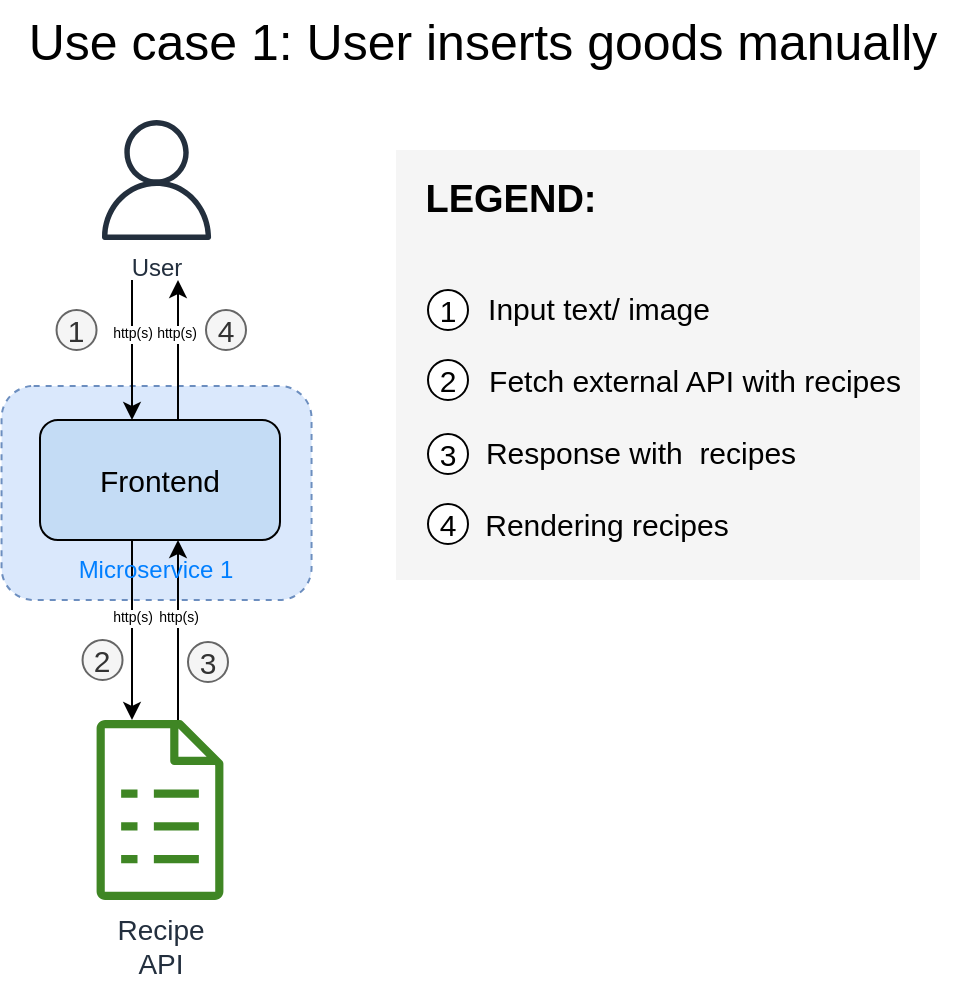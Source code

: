 <mxfile version="20.4.1" type="device" pages="2"><diagram id="aDrHlW_02FrxS-Ng3bRj" name="UC-1"><mxGraphModel dx="1234" dy="755" grid="1" gridSize="10" guides="1" tooltips="1" connect="1" arrows="1" fold="1" page="1" pageScale="1" pageWidth="827" pageHeight="1169" math="0" shadow="0"><root><mxCell id="0"/><mxCell id="1" parent="0"/><mxCell id="93Vuglf247oc-8GvQChX-120" value="" style="rounded=0;whiteSpace=wrap;html=1;fontSize=19;fillColor=#f5f5f5;fontColor=#333333;strokeColor=none;" vertex="1" parent="1"><mxGeometry x="318" y="125" width="262" height="215" as="geometry"/></mxCell><mxCell id="93Vuglf247oc-8GvQChX-113" value="" style="rounded=1;whiteSpace=wrap;html=1;fontSize=7;dashed=1;fillColor=#dae8fc;strokeColor=#6c8ebf;" vertex="1" parent="1"><mxGeometry x="120.77" y="243" width="155" height="107" as="geometry"/></mxCell><mxCell id="93Vuglf247oc-8GvQChX-4" value="&lt;font style=&quot;font-size: 14px;&quot;&gt;Recipe&lt;br&gt;API&lt;/font&gt;" style="sketch=0;outlineConnect=0;fontColor=#232F3E;gradientColor=none;fillColor=#3F8624;strokeColor=none;dashed=0;verticalLabelPosition=bottom;verticalAlign=top;align=center;html=1;fontSize=12;fontStyle=0;aspect=fixed;pointerEvents=1;shape=mxgraph.aws4.iot_greengrass_recipe;" vertex="1" parent="1"><mxGeometry x="168.27" y="410" width="63.46" height="90" as="geometry"/></mxCell><mxCell id="93Vuglf247oc-8GvQChX-21" style="edgeStyle=orthogonalEdgeStyle;rounded=0;orthogonalLoop=1;jettySize=auto;html=1;fontSize=15;startArrow=none;startFill=0;endArrow=classic;endFill=1;" edge="1" parent="1"><mxGeometry relative="1" as="geometry"><mxPoint x="186" y="320" as="sourcePoint"/><mxPoint x="186" y="410" as="targetPoint"/></mxGeometry></mxCell><mxCell id="93Vuglf247oc-8GvQChX-118" value="http(s)" style="edgeLabel;html=1;align=center;verticalAlign=middle;resizable=0;points=[];fontSize=7;fontColor=#000000;" vertex="1" connectable="0" parent="93Vuglf247oc-8GvQChX-21"><mxGeometry x="-0.132" relative="1" as="geometry"><mxPoint as="offset"/></mxGeometry></mxCell><mxCell id="93Vuglf247oc-8GvQChX-22" style="edgeStyle=orthogonalEdgeStyle;rounded=0;orthogonalLoop=1;jettySize=auto;html=1;fontSize=15;startArrow=classic;startFill=1;endArrow=none;endFill=0;" edge="1" parent="1"><mxGeometry relative="1" as="geometry"><mxPoint x="209" y="320" as="sourcePoint"/><mxPoint x="209" y="410" as="targetPoint"/></mxGeometry></mxCell><mxCell id="93Vuglf247oc-8GvQChX-119" value="http(s)" style="edgeLabel;html=1;align=center;verticalAlign=middle;resizable=0;points=[];fontSize=7;fontColor=#000000;" vertex="1" connectable="0" parent="93Vuglf247oc-8GvQChX-22"><mxGeometry x="-0.132" relative="1" as="geometry"><mxPoint as="offset"/></mxGeometry></mxCell><mxCell id="93Vuglf247oc-8GvQChX-26" style="edgeStyle=orthogonalEdgeStyle;rounded=0;orthogonalLoop=1;jettySize=auto;html=1;fontSize=15;startArrow=classic;startFill=1;endArrow=none;endFill=0;" edge="1" parent="1"><mxGeometry relative="1" as="geometry"><mxPoint x="186" y="190" as="targetPoint"/><mxPoint x="186" y="260" as="sourcePoint"/></mxGeometry></mxCell><mxCell id="93Vuglf247oc-8GvQChX-116" value="http(s)" style="edgeLabel;html=1;align=center;verticalAlign=middle;resizable=0;points=[];fontSize=7;fontColor=#000000;" vertex="1" connectable="0" parent="93Vuglf247oc-8GvQChX-26"><mxGeometry x="0.225" relative="1" as="geometry"><mxPoint as="offset"/></mxGeometry></mxCell><mxCell id="93Vuglf247oc-8GvQChX-5" value="&lt;font style=&quot;font-size: 15px;&quot;&gt;Frontend&lt;/font&gt;" style="rounded=1;whiteSpace=wrap;html=1;fillColor=#C4DCF5;" vertex="1" parent="1"><mxGeometry x="140" y="260" width="120" height="60" as="geometry"/></mxCell><mxCell id="93Vuglf247oc-8GvQChX-13" value="User" style="sketch=0;outlineConnect=0;fontColor=#232F3E;gradientColor=none;fillColor=#232F3D;strokeColor=none;dashed=0;verticalLabelPosition=bottom;verticalAlign=top;align=center;html=1;fontSize=12;fontStyle=0;aspect=fixed;pointerEvents=1;shape=mxgraph.aws4.user;" vertex="1" parent="1"><mxGeometry x="168.27" y="110" width="60" height="60" as="geometry"/></mxCell><mxCell id="93Vuglf247oc-8GvQChX-27" style="edgeStyle=orthogonalEdgeStyle;rounded=0;orthogonalLoop=1;jettySize=auto;html=1;fontSize=15;startArrow=none;startFill=0;endArrow=classic;endFill=1;" edge="1" parent="1"><mxGeometry relative="1" as="geometry"><mxPoint x="209" y="190" as="targetPoint"/><mxPoint x="209" y="260" as="sourcePoint"/></mxGeometry></mxCell><mxCell id="93Vuglf247oc-8GvQChX-117" value="http(s)" style="edgeLabel;html=1;align=center;verticalAlign=middle;resizable=0;points=[];fontSize=7;fontColor=#000000;" vertex="1" connectable="0" parent="93Vuglf247oc-8GvQChX-27"><mxGeometry x="0.292" y="1" relative="1" as="geometry"><mxPoint y="2" as="offset"/></mxGeometry></mxCell><mxCell id="93Vuglf247oc-8GvQChX-32" value="Input text/ image" style="text;html=1;align=center;verticalAlign=middle;resizable=0;points=[];autosize=1;strokeColor=none;fillColor=none;fontSize=15;" vertex="1" parent="1"><mxGeometry x="354" y="189" width="130" height="30" as="geometry"/></mxCell><mxCell id="93Vuglf247oc-8GvQChX-34" value="Response with &amp;nbsp;recipes" style="text;html=1;align=center;verticalAlign=middle;resizable=0;points=[];autosize=1;strokeColor=none;fillColor=none;fontSize=15;" vertex="1" parent="1"><mxGeometry x="350" y="261" width="180" height="30" as="geometry"/></mxCell><mxCell id="93Vuglf247oc-8GvQChX-35" value="1" style="ellipse;whiteSpace=wrap;html=1;aspect=fixed;fontSize=15;" vertex="1" parent="1"><mxGeometry x="334" y="195" width="20" height="20" as="geometry"/></mxCell><mxCell id="93Vuglf247oc-8GvQChX-39" value="3" style="ellipse;whiteSpace=wrap;html=1;aspect=fixed;fontSize=15;" vertex="1" parent="1"><mxGeometry x="334" y="267" width="20" height="20" as="geometry"/></mxCell><mxCell id="93Vuglf247oc-8GvQChX-42" value="2" style="ellipse;whiteSpace=wrap;html=1;aspect=fixed;fontSize=15;" vertex="1" parent="1"><mxGeometry x="334" y="230" width="20" height="20" as="geometry"/></mxCell><mxCell id="93Vuglf247oc-8GvQChX-43" value="Fetch external API with recipes" style="text;html=1;align=center;verticalAlign=middle;resizable=0;points=[];autosize=1;strokeColor=none;fillColor=none;fontSize=15;" vertex="1" parent="1"><mxGeometry x="352" y="225" width="230" height="30" as="geometry"/></mxCell><mxCell id="93Vuglf247oc-8GvQChX-44" value="1" style="ellipse;whiteSpace=wrap;html=1;aspect=fixed;fontSize=15;fillColor=#f5f5f5;fontColor=#333333;strokeColor=#666666;" vertex="1" parent="1"><mxGeometry x="148.27" y="205" width="20" height="20" as="geometry"/></mxCell><mxCell id="93Vuglf247oc-8GvQChX-45" value="2" style="ellipse;whiteSpace=wrap;html=1;aspect=fixed;fontSize=15;fillColor=#f5f5f5;fontColor=#333333;strokeColor=#666666;" vertex="1" parent="1"><mxGeometry x="161.27" y="370" width="20" height="20" as="geometry"/></mxCell><mxCell id="93Vuglf247oc-8GvQChX-46" value="3" style="ellipse;whiteSpace=wrap;html=1;aspect=fixed;fontSize=15;fillColor=#f5f5f5;fontColor=#333333;strokeColor=#666666;" vertex="1" parent="1"><mxGeometry x="214" y="371" width="20" height="20" as="geometry"/></mxCell><mxCell id="93Vuglf247oc-8GvQChX-47" value="4" style="ellipse;whiteSpace=wrap;html=1;aspect=fixed;fontSize=15;fillColor=#f5f5f5;fontColor=#333333;strokeColor=#666666;" vertex="1" parent="1"><mxGeometry x="223" y="205" width="20" height="20" as="geometry"/></mxCell><mxCell id="93Vuglf247oc-8GvQChX-48" value="Rendering recipes" style="text;html=1;align=center;verticalAlign=middle;resizable=0;points=[];autosize=1;strokeColor=none;fillColor=none;fontSize=15;" vertex="1" parent="1"><mxGeometry x="348" y="297" width="150" height="30" as="geometry"/></mxCell><mxCell id="93Vuglf247oc-8GvQChX-49" value="4" style="ellipse;whiteSpace=wrap;html=1;aspect=fixed;fontSize=15;" vertex="1" parent="1"><mxGeometry x="334" y="302" width="20" height="20" as="geometry"/></mxCell><mxCell id="93Vuglf247oc-8GvQChX-95" value="&lt;font style=&quot;font-size: 25px;&quot;&gt;Use case 1: User inserts goods manually&lt;/font&gt;" style="text;html=1;align=center;verticalAlign=middle;resizable=0;points=[];autosize=1;strokeColor=none;fillColor=none;fontSize=19;" vertex="1" parent="1"><mxGeometry x="120.77" y="50" width="480" height="40" as="geometry"/></mxCell><mxCell id="93Vuglf247oc-8GvQChX-112" value="&lt;font style=&quot;font-size: 19px;&quot;&gt;LEGEND:&lt;/font&gt;" style="text;html=1;align=center;verticalAlign=middle;resizable=0;points=[];autosize=1;strokeColor=none;fillColor=none;fontSize=15;fontStyle=1" vertex="1" parent="1"><mxGeometry x="320" y="130" width="110" height="40" as="geometry"/></mxCell><mxCell id="93Vuglf247oc-8GvQChX-114" value="&lt;font color=&quot;#007fff&quot; style=&quot;font-size: 12px;&quot;&gt;Microservice 1&lt;/font&gt;" style="text;html=1;strokeColor=none;fillColor=none;align=center;verticalAlign=middle;whiteSpace=wrap;rounded=0;dashed=1;fontSize=7;" vertex="1" parent="1"><mxGeometry x="143.27" y="325" width="110" height="19" as="geometry"/></mxCell></root></mxGraphModel></diagram><diagram id="X2P7GheiPpM2PvY5d_YM" name="UC-2"><mxGraphModel dx="1234" dy="755" grid="1" gridSize="10" guides="1" tooltips="1" connect="1" arrows="1" fold="1" page="1" pageScale="1" pageWidth="827" pageHeight="1169" math="0" shadow="0"><root><mxCell id="0"/><mxCell id="1" parent="0"/><mxCell id="MWwqD9Ycv43Q1PBvJMtk-1" value="" style="rounded=1;whiteSpace=wrap;html=1;fontSize=7;dashed=1;fillColor=#fff2cc;strokeColor=#d6b656;" vertex="1" parent="1"><mxGeometry x="352.5" y="653" width="155" height="107" as="geometry"/></mxCell><mxCell id="MWwqD9Ycv43Q1PBvJMtk-2" value="" style="rounded=1;whiteSpace=wrap;html=1;fontSize=7;dashed=1;fillColor=#d5e8d4;strokeColor=#82b366;" vertex="1" parent="1"><mxGeometry x="352.5" y="803" width="155" height="107" as="geometry"/></mxCell><mxCell id="MWwqD9Ycv43Q1PBvJMtk-3" value="" style="rounded=1;whiteSpace=wrap;html=1;fontSize=7;dashed=1;fillColor=#dae8fc;strokeColor=#6c8ebf;" vertex="1" parent="1"><mxGeometry x="122.5" y="803" width="155" height="107" as="geometry"/></mxCell><mxCell id="MWwqD9Ycv43Q1PBvJMtk-4" value="" style="rounded=0;whiteSpace=wrap;html=1;fontSize=19;fillColor=#f5f5f5;fontColor=#333333;strokeColor=none;" vertex="1" parent="1"><mxGeometry x="545" y="658" width="385" height="330" as="geometry"/></mxCell><mxCell id="MWwqD9Ycv43Q1PBvJMtk-5" value="&lt;font style=&quot;font-size: 14px;&quot;&gt;Recipe&lt;br&gt;API&lt;/font&gt;" style="sketch=0;outlineConnect=0;fontColor=#232F3E;gradientColor=none;fillColor=#3F8624;strokeColor=none;dashed=0;verticalLabelPosition=bottom;verticalAlign=top;align=center;html=1;fontSize=12;fontStyle=0;aspect=fixed;pointerEvents=1;shape=mxgraph.aws4.iot_greengrass_recipe;" vertex="1" parent="1"><mxGeometry x="403.27" y="970" width="63.46" height="90" as="geometry"/></mxCell><mxCell id="MWwqD9Ycv43Q1PBvJMtk-6" style="edgeStyle=orthogonalEdgeStyle;rounded=0;orthogonalLoop=1;jettySize=auto;html=1;fontSize=15;startArrow=none;startFill=0;endArrow=classic;endFill=1;" edge="1" parent="1"><mxGeometry relative="1" as="geometry"><mxPoint x="421" y="880" as="sourcePoint"/><mxPoint x="421" y="970" as="targetPoint"/></mxGeometry></mxCell><mxCell id="MWwqD9Ycv43Q1PBvJMtk-7" value="http(s)" style="edgeLabel;html=1;align=center;verticalAlign=middle;resizable=0;points=[];fontSize=7;" vertex="1" connectable="0" parent="MWwqD9Ycv43Q1PBvJMtk-6"><mxGeometry x="0.467" relative="1" as="geometry"><mxPoint y="-25" as="offset"/></mxGeometry></mxCell><mxCell id="MWwqD9Ycv43Q1PBvJMtk-8" style="edgeStyle=orthogonalEdgeStyle;rounded=0;orthogonalLoop=1;jettySize=auto;html=1;fontSize=15;startArrow=classic;startFill=1;endArrow=none;endFill=0;" edge="1" parent="1"><mxGeometry relative="1" as="geometry"><mxPoint x="444" y="880" as="sourcePoint"/><mxPoint x="444" y="970" as="targetPoint"/></mxGeometry></mxCell><mxCell id="MWwqD9Ycv43Q1PBvJMtk-9" value="http(s)" style="edgeLabel;html=1;align=center;verticalAlign=middle;resizable=0;points=[];fontSize=7;" vertex="1" connectable="0" parent="MWwqD9Ycv43Q1PBvJMtk-8"><mxGeometry x="0.467" relative="1" as="geometry"><mxPoint y="-25" as="offset"/></mxGeometry></mxCell><mxCell id="MWwqD9Ycv43Q1PBvJMtk-10" style="edgeStyle=orthogonalEdgeStyle;rounded=0;orthogonalLoop=1;jettySize=auto;html=1;entryX=0;entryY=0.5;entryDx=0;entryDy=0;fontSize=15;startArrow=none;startFill=0;endArrow=classic;endFill=1;" edge="1" parent="1"><mxGeometry relative="1" as="geometry"><mxPoint x="260" y="837" as="sourcePoint"/><mxPoint x="370" y="837" as="targetPoint"/></mxGeometry></mxCell><mxCell id="MWwqD9Ycv43Q1PBvJMtk-11" value="&lt;font style=&quot;font-size: 7px;&quot;&gt;http(s)&lt;/font&gt;" style="edgeLabel;html=1;align=center;verticalAlign=middle;resizable=0;points=[];fontSize=19;" vertex="1" connectable="0" parent="MWwqD9Ycv43Q1PBvJMtk-10"><mxGeometry x="0.149" relative="1" as="geometry"><mxPoint x="-13" y="-6" as="offset"/></mxGeometry></mxCell><mxCell id="MWwqD9Ycv43Q1PBvJMtk-12" style="edgeStyle=orthogonalEdgeStyle;rounded=0;orthogonalLoop=1;jettySize=auto;html=1;fontSize=15;startArrow=classic;startFill=1;endArrow=none;endFill=0;" edge="1" parent="1"><mxGeometry relative="1" as="geometry"><mxPoint x="186" y="750" as="targetPoint"/><mxPoint x="186" y="820" as="sourcePoint"/></mxGeometry></mxCell><mxCell id="MWwqD9Ycv43Q1PBvJMtk-13" value="http(s)" style="edgeLabel;html=1;align=center;verticalAlign=middle;resizable=0;points=[];fontSize=7;" vertex="1" connectable="0" parent="MWwqD9Ycv43Q1PBvJMtk-12"><mxGeometry x="-0.006" relative="1" as="geometry"><mxPoint as="offset"/></mxGeometry></mxCell><mxCell id="MWwqD9Ycv43Q1PBvJMtk-14" value="&lt;font style=&quot;font-size: 15px;&quot;&gt;Frontend&lt;/font&gt;" style="rounded=1;whiteSpace=wrap;html=1;fillColor=#C4DCF5;" vertex="1" parent="1"><mxGeometry x="140" y="820" width="120" height="60" as="geometry"/></mxCell><mxCell id="MWwqD9Ycv43Q1PBvJMtk-15" style="edgeStyle=orthogonalEdgeStyle;rounded=0;orthogonalLoop=1;jettySize=auto;html=1;fontSize=15;startArrow=none;startFill=0;endArrow=classic;endFill=1;" edge="1" parent="1"><mxGeometry relative="1" as="geometry"><mxPoint x="424" y="820" as="sourcePoint"/><mxPoint x="417" y="730" as="targetPoint"/><Array as="points"><mxPoint x="417" y="820"/></Array></mxGeometry></mxCell><mxCell id="MWwqD9Ycv43Q1PBvJMtk-16" value="http(s)" style="edgeLabel;html=1;align=center;verticalAlign=middle;resizable=0;points=[];fontSize=7;" vertex="1" connectable="0" parent="MWwqD9Ycv43Q1PBvJMtk-15"><mxGeometry x="0.555" relative="1" as="geometry"><mxPoint x="-3" y="38" as="offset"/></mxGeometry></mxCell><mxCell id="MWwqD9Ycv43Q1PBvJMtk-17" value="&lt;font style=&quot;font-size: 15px;&quot;&gt;Backend&lt;/font&gt;" style="rounded=1;whiteSpace=wrap;html=1;fillColor=#CCFF99;" vertex="1" parent="1"><mxGeometry x="370" y="820" width="120" height="60" as="geometry"/></mxCell><mxCell id="MWwqD9Ycv43Q1PBvJMtk-18" value="Image Recognition" style="rounded=1;whiteSpace=wrap;html=1;fontSize=15;fillColor=#FFE599;" vertex="1" parent="1"><mxGeometry x="370" y="670" width="120" height="60" as="geometry"/></mxCell><mxCell id="MWwqD9Ycv43Q1PBvJMtk-19" value="User" style="sketch=0;outlineConnect=0;fontColor=#232F3E;gradientColor=none;fillColor=#232F3D;strokeColor=none;dashed=0;verticalLabelPosition=bottom;verticalAlign=top;align=center;html=1;fontSize=12;fontStyle=0;aspect=fixed;pointerEvents=1;shape=mxgraph.aws4.user;" vertex="1" parent="1"><mxGeometry x="168.27" y="670" width="60" height="60" as="geometry"/></mxCell><mxCell id="MWwqD9Ycv43Q1PBvJMtk-20" style="edgeStyle=orthogonalEdgeStyle;rounded=0;orthogonalLoop=1;jettySize=auto;html=1;fontSize=15;startArrow=none;startFill=0;endArrow=classic;endFill=1;" edge="1" parent="1"><mxGeometry relative="1" as="geometry"><mxPoint x="209" y="750" as="targetPoint"/><mxPoint x="209" y="820" as="sourcePoint"/></mxGeometry></mxCell><mxCell id="MWwqD9Ycv43Q1PBvJMtk-21" value="http(s)" style="edgeLabel;html=1;align=center;verticalAlign=middle;resizable=0;points=[];fontSize=7;" vertex="1" connectable="0" parent="MWwqD9Ycv43Q1PBvJMtk-20"><mxGeometry x="-0.006" y="1" relative="1" as="geometry"><mxPoint as="offset"/></mxGeometry></mxCell><mxCell id="MWwqD9Ycv43Q1PBvJMtk-22" style="edgeStyle=orthogonalEdgeStyle;rounded=0;orthogonalLoop=1;jettySize=auto;html=1;fontSize=15;startArrow=classic;startFill=1;endArrow=none;endFill=0;exitX=0.594;exitY=0.008;exitDx=0;exitDy=0;exitPerimeter=0;" edge="1" parent="1" source="MWwqD9Ycv43Q1PBvJMtk-17"><mxGeometry relative="1" as="geometry"><mxPoint x="448.0" y="820" as="sourcePoint"/><mxPoint x="441" y="730" as="targetPoint"/><Array as="points"><mxPoint x="441" y="821"/></Array></mxGeometry></mxCell><mxCell id="MWwqD9Ycv43Q1PBvJMtk-23" value="http(s)" style="edgeLabel;html=1;align=center;verticalAlign=middle;resizable=0;points=[];fontSize=7;" vertex="1" connectable="0" parent="MWwqD9Ycv43Q1PBvJMtk-22"><mxGeometry x="0.478" relative="1" as="geometry"><mxPoint y="37" as="offset"/></mxGeometry></mxCell><mxCell id="MWwqD9Ycv43Q1PBvJMtk-24" value="1" style="ellipse;whiteSpace=wrap;html=1;aspect=fixed;fontSize=15;fillColor=#f5f5f5;fontColor=#333333;strokeColor=#666666;" vertex="1" parent="1"><mxGeometry x="152" y="770" width="20" height="20" as="geometry"/></mxCell><mxCell id="MWwqD9Ycv43Q1PBvJMtk-25" value="5" style="ellipse;whiteSpace=wrap;html=1;aspect=fixed;fontSize=15;fillColor=#f5f5f5;fontColor=#333333;strokeColor=#666666;" vertex="1" parent="1"><mxGeometry x="394" y="933" width="20" height="20" as="geometry"/></mxCell><mxCell id="MWwqD9Ycv43Q1PBvJMtk-26" value="6" style="ellipse;whiteSpace=wrap;html=1;aspect=fixed;fontSize=15;fillColor=#f5f5f5;fontColor=#333333;strokeColor=#666666;" vertex="1" parent="1"><mxGeometry x="449" y="933" width="20" height="20" as="geometry"/></mxCell><mxCell id="MWwqD9Ycv43Q1PBvJMtk-27" value="8" style="ellipse;whiteSpace=wrap;html=1;aspect=fixed;fontSize=15;fillColor=#f5f5f5;fontColor=#333333;strokeColor=#666666;" vertex="1" parent="1"><mxGeometry x="223" y="770" width="20" height="20" as="geometry"/></mxCell><mxCell id="MWwqD9Ycv43Q1PBvJMtk-28" value="Request recipe according to the provided image" style="text;html=1;align=center;verticalAlign=middle;resizable=0;points=[];autosize=1;strokeColor=none;fillColor=none;fontSize=15;" vertex="1" parent="1"><mxGeometry x="573" y="848" width="340" height="30" as="geometry"/></mxCell><mxCell id="MWwqD9Ycv43Q1PBvJMtk-29" value="Response with recipes" style="text;html=1;align=center;verticalAlign=middle;resizable=0;points=[];autosize=1;strokeColor=none;fillColor=none;fontSize=15;" vertex="1" parent="1"><mxGeometry x="575" y="883" width="170" height="30" as="geometry"/></mxCell><mxCell id="MWwqD9Ycv43Q1PBvJMtk-30" value="5" style="ellipse;whiteSpace=wrap;html=1;aspect=fixed;fontSize=15;" vertex="1" parent="1"><mxGeometry x="555" y="853" width="20" height="20" as="geometry"/></mxCell><mxCell id="MWwqD9Ycv43Q1PBvJMtk-31" value="6" style="ellipse;whiteSpace=wrap;html=1;aspect=fixed;fontSize=15;" vertex="1" parent="1"><mxGeometry x="555" y="888" width="20" height="20" as="geometry"/></mxCell><mxCell id="MWwqD9Ycv43Q1PBvJMtk-32" value="Input text/ image" style="text;html=1;align=center;verticalAlign=middle;resizable=0;points=[];autosize=1;strokeColor=none;fillColor=none;fontSize=15;" vertex="1" parent="1"><mxGeometry x="573" y="707" width="130" height="30" as="geometry"/></mxCell><mxCell id="MWwqD9Ycv43Q1PBvJMtk-33" value="Request image recognition" style="text;html=1;align=center;verticalAlign=middle;resizable=0;points=[];autosize=1;strokeColor=none;fillColor=none;fontSize=15;" vertex="1" parent="1"><mxGeometry x="572" y="778" width="200" height="30" as="geometry"/></mxCell><mxCell id="MWwqD9Ycv43Q1PBvJMtk-34" value="1" style="ellipse;whiteSpace=wrap;html=1;aspect=fixed;fontSize=15;" vertex="1" parent="1"><mxGeometry x="555" y="713" width="20" height="20" as="geometry"/></mxCell><mxCell id="MWwqD9Ycv43Q1PBvJMtk-35" value="3" style="ellipse;whiteSpace=wrap;html=1;aspect=fixed;fontSize=15;" vertex="1" parent="1"><mxGeometry x="555" y="783" width="20" height="20" as="geometry"/></mxCell><mxCell id="MWwqD9Ycv43Q1PBvJMtk-36" value="2" style="ellipse;whiteSpace=wrap;html=1;aspect=fixed;fontSize=15;" vertex="1" parent="1"><mxGeometry x="555" y="748" width="20" height="20" as="geometry"/></mxCell><mxCell id="MWwqD9Ycv43Q1PBvJMtk-37" value="Forward image for image recognition" style="text;html=1;align=center;verticalAlign=middle;resizable=0;points=[];autosize=1;strokeColor=none;fillColor=none;fontSize=15;" vertex="1" parent="1"><mxGeometry x="570" y="742" width="270" height="30" as="geometry"/></mxCell><mxCell id="MWwqD9Ycv43Q1PBvJMtk-38" value="Image recognition response" style="text;html=1;align=center;verticalAlign=middle;resizable=0;points=[];autosize=1;strokeColor=none;fillColor=none;fontSize=15;" vertex="1" parent="1"><mxGeometry x="571" y="812" width="210" height="30" as="geometry"/></mxCell><mxCell id="MWwqD9Ycv43Q1PBvJMtk-39" value="4" style="ellipse;whiteSpace=wrap;html=1;aspect=fixed;fontSize=15;" vertex="1" parent="1"><mxGeometry x="555" y="818" width="20" height="20" as="geometry"/></mxCell><mxCell id="MWwqD9Ycv43Q1PBvJMtk-40" value="2" style="ellipse;whiteSpace=wrap;html=1;aspect=fixed;fontSize=15;fillColor=#f5f5f5;fontColor=#333333;strokeColor=#666666;" vertex="1" parent="1"><mxGeometry x="300" y="807" width="20" height="20" as="geometry"/></mxCell><mxCell id="MWwqD9Ycv43Q1PBvJMtk-41" value="3" style="ellipse;whiteSpace=wrap;html=1;aspect=fixed;fontSize=15;fillColor=#f5f5f5;fontColor=#333333;strokeColor=#666666;" vertex="1" parent="1"><mxGeometry x="394" y="760" width="20" height="20" as="geometry"/></mxCell><mxCell id="MWwqD9Ycv43Q1PBvJMtk-42" value="4" style="ellipse;whiteSpace=wrap;html=1;aspect=fixed;fontSize=15;fillColor=#f5f5f5;fontColor=#333333;strokeColor=#666666;" vertex="1" parent="1"><mxGeometry x="446.73" y="760" width="20" height="20" as="geometry"/></mxCell><mxCell id="MWwqD9Ycv43Q1PBvJMtk-43" value="7" style="ellipse;whiteSpace=wrap;html=1;aspect=fixed;fontSize=15;fillColor=#f5f5f5;fontColor=#333333;strokeColor=#666666;" vertex="1" parent="1"><mxGeometry x="300" y="873" width="20" height="20" as="geometry"/></mxCell><mxCell id="MWwqD9Ycv43Q1PBvJMtk-44" value="Response with recipes according to provided image" style="text;html=1;align=center;verticalAlign=middle;resizable=0;points=[];autosize=1;strokeColor=none;fillColor=none;fontSize=15;" vertex="1" parent="1"><mxGeometry x="572" y="915" width="370" height="30" as="geometry"/></mxCell><mxCell id="MWwqD9Ycv43Q1PBvJMtk-45" value="7" style="ellipse;whiteSpace=wrap;html=1;aspect=fixed;fontSize=15;" vertex="1" parent="1"><mxGeometry x="555" y="922" width="20" height="20" as="geometry"/></mxCell><mxCell id="MWwqD9Ycv43Q1PBvJMtk-46" value="Render recipes" style="text;html=1;align=center;verticalAlign=middle;resizable=0;points=[];autosize=1;strokeColor=none;fillColor=none;fontSize=15;" vertex="1" parent="1"><mxGeometry x="570" y="949" width="130" height="30" as="geometry"/></mxCell><mxCell id="MWwqD9Ycv43Q1PBvJMtk-47" value="8" style="ellipse;whiteSpace=wrap;html=1;aspect=fixed;fontSize=15;" vertex="1" parent="1"><mxGeometry x="555" y="954" width="20" height="20" as="geometry"/></mxCell><mxCell id="MWwqD9Ycv43Q1PBvJMtk-48" value="&lt;font style=&quot;font-size: 19px;&quot;&gt;LEGEND:&lt;/font&gt;" style="text;html=1;align=center;verticalAlign=middle;resizable=0;points=[];autosize=1;strokeColor=none;fillColor=none;fontSize=15;fontStyle=1" vertex="1" parent="1"><mxGeometry x="540" y="658" width="110" height="40" as="geometry"/></mxCell><mxCell id="MWwqD9Ycv43Q1PBvJMtk-49" value="&lt;font style=&quot;font-size: 25px;&quot;&gt;Use case 2: User uploads a picture of goods&lt;/font&gt;" style="text;html=1;align=center;verticalAlign=middle;resizable=0;points=[];autosize=1;strokeColor=none;fillColor=none;fontSize=19;" vertex="1" parent="1"><mxGeometry x="122.5" y="585" width="520" height="40" as="geometry"/></mxCell><mxCell id="MWwqD9Ycv43Q1PBvJMtk-50" style="edgeStyle=orthogonalEdgeStyle;rounded=0;orthogonalLoop=1;jettySize=auto;html=1;entryX=0;entryY=0.5;entryDx=0;entryDy=0;fontSize=15;startArrow=classic;startFill=1;endArrow=none;endFill=0;" edge="1" parent="1"><mxGeometry relative="1" as="geometry"><mxPoint x="261" y="863" as="sourcePoint"/><mxPoint x="371" y="863" as="targetPoint"/></mxGeometry></mxCell><mxCell id="MWwqD9Ycv43Q1PBvJMtk-51" value="&lt;font style=&quot;font-size: 7px;&quot;&gt;http(s)&lt;/font&gt;" style="edgeLabel;html=1;align=center;verticalAlign=middle;resizable=0;points=[];fontSize=19;" vertex="1" connectable="0" parent="MWwqD9Ycv43Q1PBvJMtk-50"><mxGeometry x="0.149" relative="1" as="geometry"><mxPoint x="-13" y="-6" as="offset"/></mxGeometry></mxCell><mxCell id="MWwqD9Ycv43Q1PBvJMtk-52" value="&lt;font color=&quot;#007fff&quot; style=&quot;font-size: 12px;&quot;&gt;Microservice 1&lt;/font&gt;" style="text;html=1;strokeColor=none;fillColor=none;align=center;verticalAlign=middle;whiteSpace=wrap;rounded=0;dashed=1;fontSize=7;" vertex="1" parent="1"><mxGeometry x="143.27" y="886" width="110" height="19" as="geometry"/></mxCell><mxCell id="MWwqD9Ycv43Q1PBvJMtk-53" value="&lt;font color=&quot;#00994d&quot; style=&quot;font-size: 12px;&quot;&gt;Microservice 2&lt;/font&gt;" style="text;html=1;strokeColor=none;fillColor=none;align=center;verticalAlign=middle;whiteSpace=wrap;rounded=0;dashed=1;fontSize=7;" vertex="1" parent="1"><mxGeometry x="380" y="886" width="110" height="19" as="geometry"/></mxCell><mxCell id="MWwqD9Ycv43Q1PBvJMtk-54" value="&lt;font color=&quot;#ffb366&quot; style=&quot;font-size: 12px;&quot;&gt;Microservice 3&lt;/font&gt;" style="text;html=1;strokeColor=none;fillColor=none;align=center;verticalAlign=middle;whiteSpace=wrap;rounded=0;dashed=1;fontSize=7;" vertex="1" parent="1"><mxGeometry x="376.73" y="736" width="110" height="19" as="geometry"/></mxCell></root></mxGraphModel></diagram></mxfile>